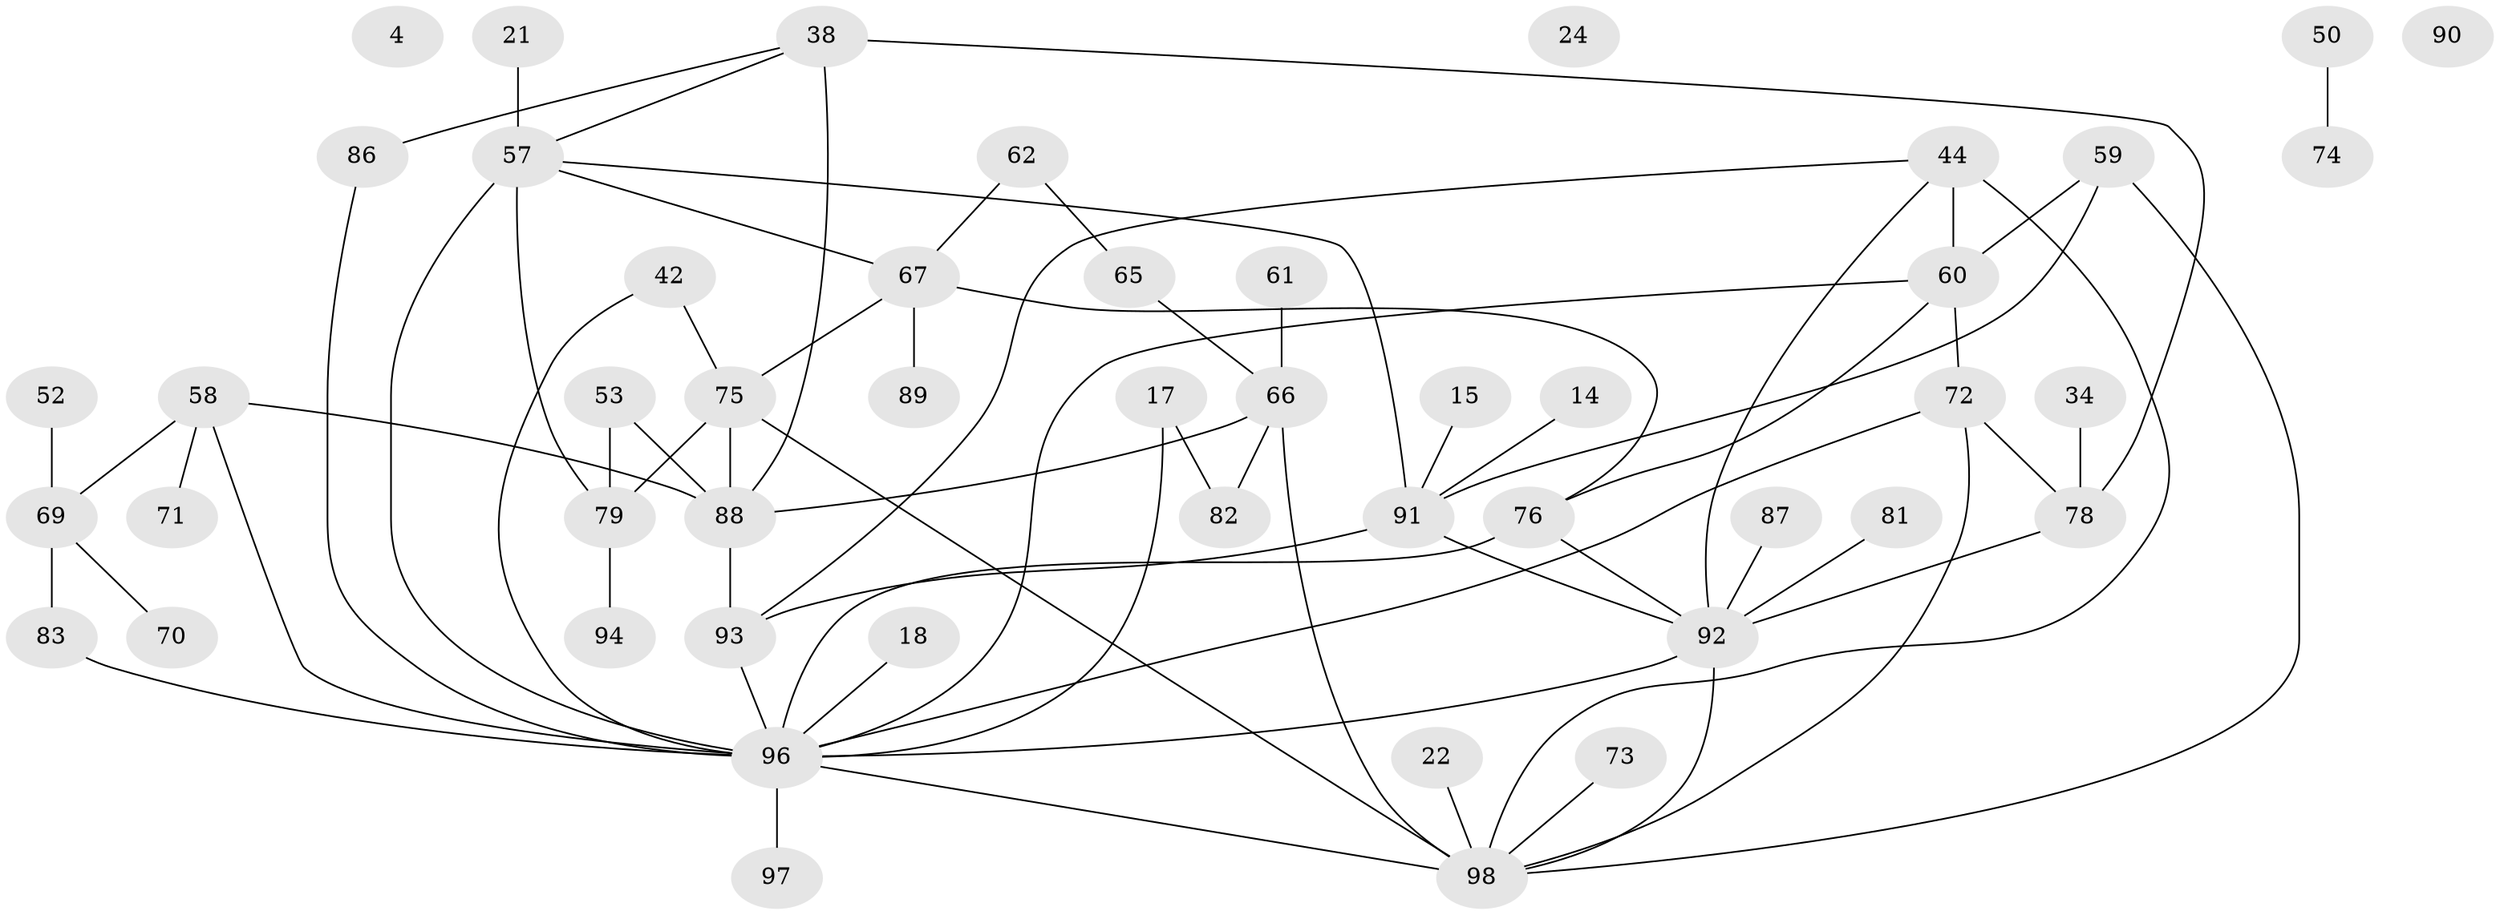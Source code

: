 // original degree distribution, {5: 0.08163265306122448, 4: 0.22448979591836735, 3: 0.15306122448979592, 0: 0.030612244897959183, 2: 0.21428571428571427, 1: 0.23469387755102042, 6: 0.04081632653061224, 7: 0.02040816326530612}
// Generated by graph-tools (version 1.1) at 2025/39/03/09/25 04:39:59]
// undirected, 49 vertices, 71 edges
graph export_dot {
graph [start="1"]
  node [color=gray90,style=filled];
  4;
  14;
  15;
  17;
  18;
  21;
  22;
  24;
  34;
  38;
  42;
  44 [super="+39"];
  50;
  52;
  53;
  57 [super="+40"];
  58 [super="+51"];
  59 [super="+35+36"];
  60;
  61;
  62;
  65;
  66 [super="+25"];
  67 [super="+43"];
  69 [super="+32+45+47"];
  70;
  71;
  72 [super="+31"];
  73;
  74;
  75 [super="+56"];
  76 [super="+63"];
  78 [super="+23"];
  79;
  81;
  82 [super="+16"];
  83;
  86;
  87;
  88 [super="+2"];
  89;
  90;
  91 [super="+12"];
  92 [super="+26+85+84"];
  93 [super="+46"];
  94;
  96 [super="+3+33+48+77+95"];
  97;
  98 [super="+80"];
  14 -- 91;
  15 -- 91;
  17 -- 82;
  17 -- 96;
  18 -- 96;
  21 -- 57;
  22 -- 98;
  34 -- 78;
  38 -- 57;
  38 -- 78 [weight=2];
  38 -- 86;
  38 -- 88;
  42 -- 75;
  42 -- 96;
  44 -- 60 [weight=2];
  44 -- 93;
  44 -- 92;
  44 -- 98;
  50 -- 74;
  52 -- 69;
  53 -- 79;
  53 -- 88;
  57 -- 91;
  57 -- 96 [weight=3];
  57 -- 67;
  57 -- 79;
  58 -- 69;
  58 -- 88;
  58 -- 96;
  58 -- 71;
  59 -- 60;
  59 -- 91;
  59 -- 98;
  60 -- 96;
  60 -- 72;
  60 -- 76 [weight=2];
  61 -- 66;
  62 -- 65;
  62 -- 67;
  65 -- 66;
  66 -- 82 [weight=2];
  66 -- 98;
  66 -- 88;
  67 -- 89;
  67 -- 75;
  67 -- 76;
  69 -- 70;
  69 -- 83;
  72 -- 78;
  72 -- 98;
  72 -- 96;
  73 -- 98;
  75 -- 79;
  75 -- 88;
  75 -- 98 [weight=2];
  76 -- 96 [weight=4];
  76 -- 92;
  78 -- 92;
  79 -- 94;
  81 -- 92;
  83 -- 96;
  86 -- 96;
  87 -- 92;
  88 -- 93;
  91 -- 93 [weight=2];
  91 -- 92 [weight=3];
  92 -- 98 [weight=2];
  92 -- 96;
  93 -- 96 [weight=4];
  96 -- 98 [weight=2];
  96 -- 97;
}
